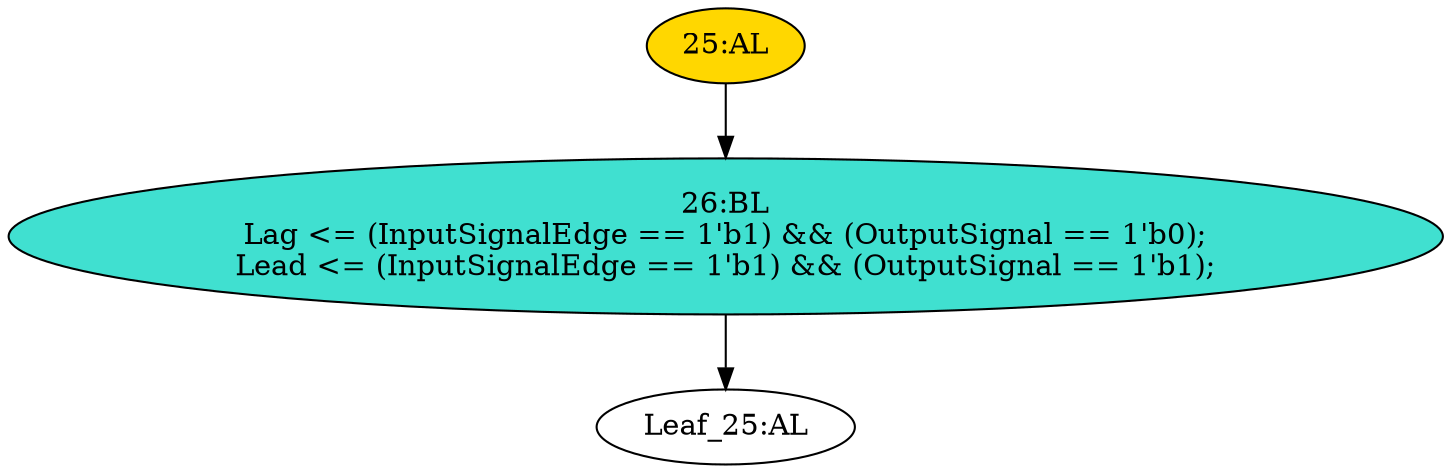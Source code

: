 strict digraph "" {
	node [label="\N"];
	"25:AL"	 [ast="<pyverilog.vparser.ast.Always object at 0x7f12a5f32890>",
		clk_sens=True,
		fillcolor=gold,
		label="25:AL",
		sens="['MainClock']",
		statements="[]",
		style=filled,
		typ=Always,
		use_var="['InputSignalEdge', 'OutputSignal']"];
	"26:BL"	 [ast="<pyverilog.vparser.ast.Block object at 0x7f12a5f32950>",
		fillcolor=turquoise,
		label="26:BL
Lag <= (InputSignalEdge == 1'b1) && (OutputSignal == 1'b0);
Lead <= (InputSignalEdge == 1'b1) && (OutputSignal == 1'b1);",
		statements="[<pyverilog.vparser.ast.NonblockingSubstitution object at 0x7f12a5f32810>, <pyverilog.vparser.ast.NonblockingSubstitution object \
at 0x7f12a5f29fd0>]",
		style=filled,
		typ=Block];
	"25:AL" -> "26:BL"	 [cond="[]",
		lineno=None];
	"Leaf_25:AL"	 [def_var="['Lag', 'Lead']",
		label="Leaf_25:AL"];
	"26:BL" -> "Leaf_25:AL"	 [cond="[]",
		lineno=None];
}
